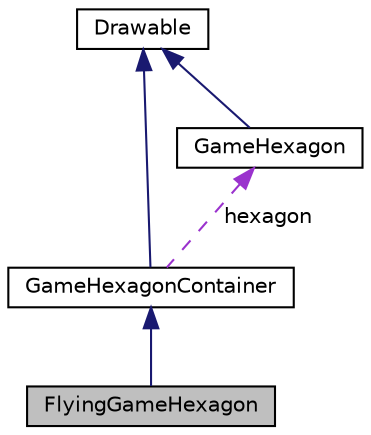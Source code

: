 digraph "FlyingGameHexagon"
{
  edge [fontname="Helvetica",fontsize="10",labelfontname="Helvetica",labelfontsize="10"];
  node [fontname="Helvetica",fontsize="10",shape=record];
  Node3 [label="FlyingGameHexagon",height=0.2,width=0.4,color="black", fillcolor="grey75", style="filled", fontcolor="black"];
  Node4 -> Node3 [dir="back",color="midnightblue",fontsize="10",style="solid"];
  Node4 [label="GameHexagonContainer",height=0.2,width=0.4,color="black", fillcolor="white", style="filled",URL="$classsf_1_1unitingtwist_1_1_game_hexagon_container.html",tooltip="Created by Litun on 12.04.2016. "];
  Node5 -> Node4 [dir="back",color="midnightblue",fontsize="10",style="solid"];
  Node5 [label="Drawable",height=0.2,width=0.4,color="black", fillcolor="white", style="filled",URL="$interfacesf_1_1unitingtwist_1_1_drawable.html",tooltip="Created by Litun on 09.04.2016. "];
  Node6 -> Node4 [dir="back",color="darkorchid3",fontsize="10",style="dashed",label=" hexagon" ];
  Node6 [label="GameHexagon",height=0.2,width=0.4,color="black", fillcolor="white", style="filled",URL="$classsf_1_1unitingtwist_1_1_game_hexagon.html",tooltip="Created by Litun on 09.04.2016. "];
  Node5 -> Node6 [dir="back",color="midnightblue",fontsize="10",style="solid"];
}
